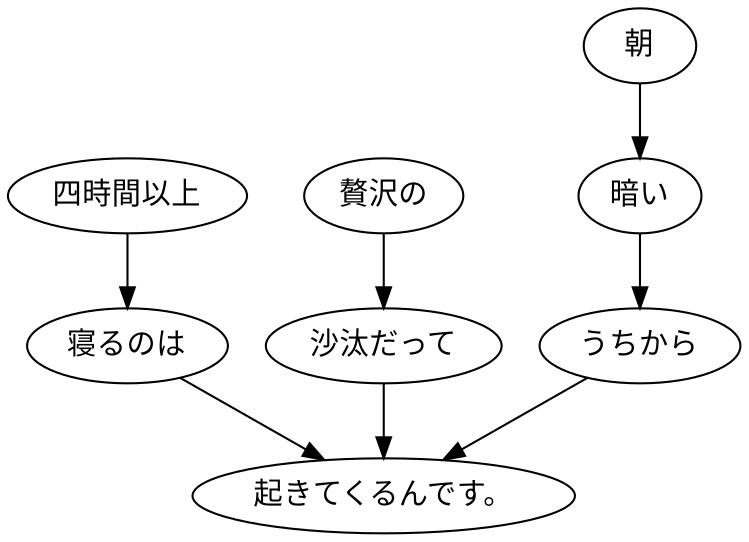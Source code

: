 digraph graph1746 {
	node0 [label="四時間以上"];
	node1 [label="寝るのは"];
	node2 [label="贅沢の"];
	node3 [label="沙汰だって"];
	node4 [label="朝"];
	node5 [label="暗い"];
	node6 [label="うちから"];
	node7 [label="起きてくるんです。"];
	node0 -> node1;
	node1 -> node7;
	node2 -> node3;
	node3 -> node7;
	node4 -> node5;
	node5 -> node6;
	node6 -> node7;
}

